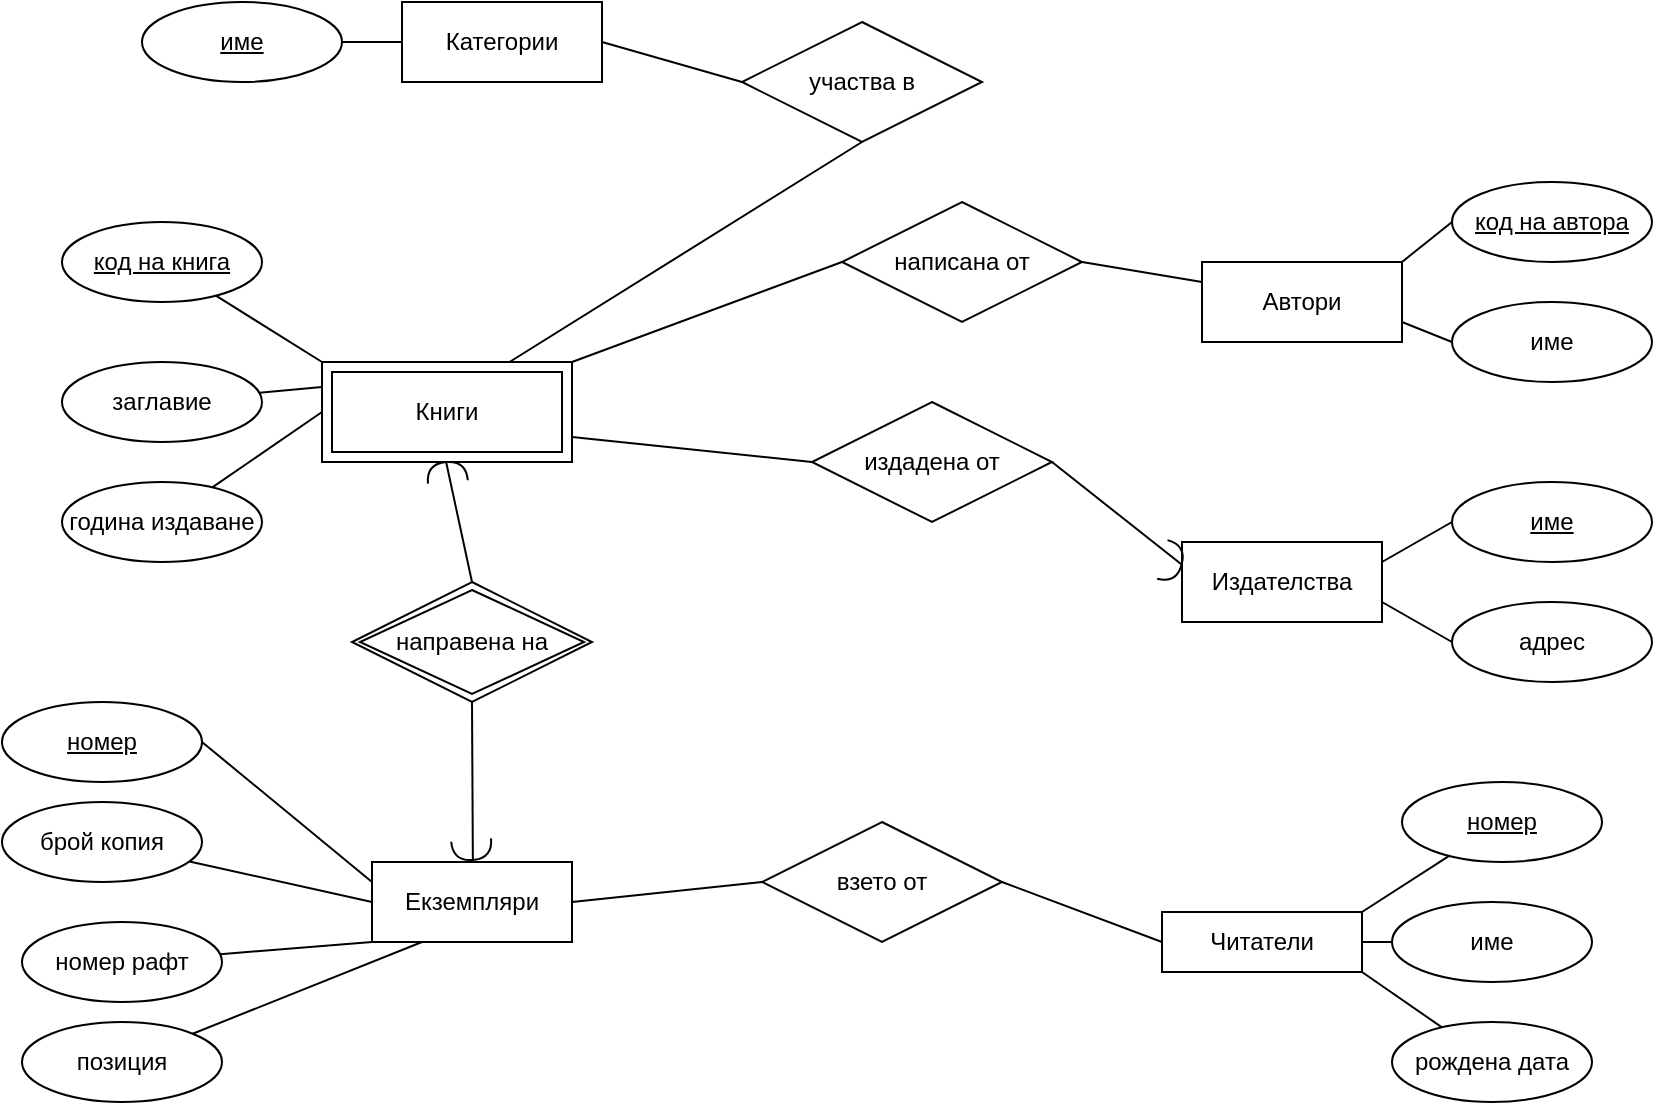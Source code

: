<mxfile>
    <diagram id="f68JfEUZcCV6vCA_yeNn" name="Page-1">
        <mxGraphModel dx="2087" dy="935" grid="1" gridSize="10" guides="1" tooltips="1" connect="1" arrows="1" fold="1" page="1" pageScale="1" pageWidth="850" pageHeight="1100" math="0" shadow="0">
            <root>
                <mxCell id="0"/>
                <mxCell id="1" parent="0"/>
                <mxCell id="22" value="" style="edgeStyle=none;html=1;endArrow=none;endFill=0;exitX=0;exitY=0.25;exitDx=0;exitDy=0;" edge="1" parent="1" source="46" target="3">
                    <mxGeometry relative="1" as="geometry">
                        <mxPoint x="120" y="280" as="sourcePoint"/>
                    </mxGeometry>
                </mxCell>
                <mxCell id="33" style="edgeStyle=none;html=1;exitX=1;exitY=0;exitDx=0;exitDy=0;entryX=0;entryY=0.5;entryDx=0;entryDy=0;endArrow=none;endFill=0;" edge="1" parent="1" source="46" target="32">
                    <mxGeometry relative="1" as="geometry">
                        <mxPoint x="220" y="270" as="sourcePoint"/>
                    </mxGeometry>
                </mxCell>
                <mxCell id="37" style="edgeStyle=none;html=1;entryX=0;entryY=0.5;entryDx=0;entryDy=0;endArrow=none;endFill=0;exitX=1;exitY=0.75;exitDx=0;exitDy=0;" edge="1" parent="1" source="46" target="42">
                    <mxGeometry relative="1" as="geometry">
                        <mxPoint x="220" y="287.692" as="sourcePoint"/>
                    </mxGeometry>
                </mxCell>
                <mxCell id="44" style="edgeStyle=none;html=1;exitX=0.75;exitY=0;exitDx=0;exitDy=0;entryX=0.5;entryY=1;entryDx=0;entryDy=0;endArrow=none;endFill=0;" edge="1" parent="1" source="46" target="43">
                    <mxGeometry relative="1" as="geometry">
                        <mxPoint x="220" y="260" as="sourcePoint"/>
                    </mxGeometry>
                </mxCell>
                <mxCell id="3" value="заглавие" style="ellipse;whiteSpace=wrap;html=1;align=center;" vertex="1" parent="1">
                    <mxGeometry x="-10" y="260" width="100" height="40" as="geometry"/>
                </mxCell>
                <mxCell id="26" style="edgeStyle=none;html=1;entryX=0;entryY=0.5;entryDx=0;entryDy=0;endArrow=none;endFill=0;" edge="1" parent="1" source="4" target="46">
                    <mxGeometry relative="1" as="geometry">
                        <mxPoint x="120" y="300" as="targetPoint"/>
                    </mxGeometry>
                </mxCell>
                <mxCell id="4" value="година издаване" style="ellipse;whiteSpace=wrap;html=1;align=center;" vertex="1" parent="1">
                    <mxGeometry x="-10" y="320" width="100" height="40" as="geometry"/>
                </mxCell>
                <mxCell id="25" style="edgeStyle=none;html=1;entryX=0;entryY=0;entryDx=0;entryDy=0;endArrow=none;endFill=0;" edge="1" parent="1" source="5" target="46">
                    <mxGeometry relative="1" as="geometry">
                        <mxPoint x="120" y="260" as="targetPoint"/>
                    </mxGeometry>
                </mxCell>
                <mxCell id="5" value="код на книга" style="ellipse;whiteSpace=wrap;html=1;align=center;fontStyle=4;" vertex="1" parent="1">
                    <mxGeometry x="-10" y="190" width="100" height="40" as="geometry"/>
                </mxCell>
                <mxCell id="27" style="edgeStyle=none;html=1;exitX=1;exitY=0;exitDx=0;exitDy=0;entryX=0;entryY=0.5;entryDx=0;entryDy=0;endArrow=none;endFill=0;" edge="1" parent="1" source="6" target="7">
                    <mxGeometry relative="1" as="geometry"/>
                </mxCell>
                <mxCell id="28" style="edgeStyle=none;html=1;exitX=1;exitY=0.75;exitDx=0;exitDy=0;entryX=0;entryY=0.5;entryDx=0;entryDy=0;endArrow=none;endFill=0;" edge="1" parent="1" source="6" target="8">
                    <mxGeometry relative="1" as="geometry"/>
                </mxCell>
                <mxCell id="6" value="Автори" style="whiteSpace=wrap;html=1;align=center;" vertex="1" parent="1">
                    <mxGeometry x="560" y="210" width="100" height="40" as="geometry"/>
                </mxCell>
                <mxCell id="7" value="код на автора" style="ellipse;whiteSpace=wrap;html=1;align=center;fontStyle=4;" vertex="1" parent="1">
                    <mxGeometry x="685" y="170" width="100" height="40" as="geometry"/>
                </mxCell>
                <mxCell id="8" value="име" style="ellipse;whiteSpace=wrap;html=1;align=center;" vertex="1" parent="1">
                    <mxGeometry x="685" y="230" width="100" height="40" as="geometry"/>
                </mxCell>
                <mxCell id="9" value="Издателства" style="whiteSpace=wrap;html=1;align=center;" vertex="1" parent="1">
                    <mxGeometry x="550" y="350" width="100" height="40" as="geometry"/>
                </mxCell>
                <mxCell id="30" style="edgeStyle=none;html=1;exitX=0;exitY=0.5;exitDx=0;exitDy=0;entryX=1;entryY=0.75;entryDx=0;entryDy=0;endArrow=none;endFill=0;" edge="1" parent="1" source="10" target="9">
                    <mxGeometry relative="1" as="geometry"/>
                </mxCell>
                <mxCell id="10" value="адрес" style="ellipse;whiteSpace=wrap;html=1;align=center;" vertex="1" parent="1">
                    <mxGeometry x="685" y="380" width="100" height="40" as="geometry"/>
                </mxCell>
                <mxCell id="29" style="edgeStyle=none;html=1;exitX=0;exitY=0.5;exitDx=0;exitDy=0;entryX=1;entryY=0.25;entryDx=0;entryDy=0;endArrow=none;endFill=0;" edge="1" parent="1" source="11" target="9">
                    <mxGeometry relative="1" as="geometry"/>
                </mxCell>
                <mxCell id="11" value="име" style="ellipse;whiteSpace=wrap;html=1;align=center;fontStyle=4;" vertex="1" parent="1">
                    <mxGeometry x="685" y="320" width="100" height="40" as="geometry"/>
                </mxCell>
                <mxCell id="12" value="Читатели" style="whiteSpace=wrap;html=1;align=center;" vertex="1" parent="1">
                    <mxGeometry x="540" y="535" width="100" height="30" as="geometry"/>
                </mxCell>
                <mxCell id="20" style="edgeStyle=none;html=1;entryX=1;entryY=0;entryDx=0;entryDy=0;endArrow=none;endFill=0;" edge="1" parent="1" source="13" target="12">
                    <mxGeometry relative="1" as="geometry">
                        <mxPoint x="785" y="535" as="targetPoint"/>
                    </mxGeometry>
                </mxCell>
                <mxCell id="13" value="номер" style="ellipse;whiteSpace=wrap;html=1;align=center;fontStyle=4;" vertex="1" parent="1">
                    <mxGeometry x="660" y="470" width="100" height="40" as="geometry"/>
                </mxCell>
                <mxCell id="19" style="edgeStyle=none;html=1;endArrow=none;endFill=0;entryX=1;entryY=0.5;entryDx=0;entryDy=0;" edge="1" parent="1" source="14" target="12">
                    <mxGeometry relative="1" as="geometry">
                        <mxPoint x="785" y="550" as="targetPoint"/>
                    </mxGeometry>
                </mxCell>
                <mxCell id="14" value="име" style="ellipse;whiteSpace=wrap;html=1;align=center;" vertex="1" parent="1">
                    <mxGeometry x="655" y="530" width="100" height="40" as="geometry"/>
                </mxCell>
                <mxCell id="21" style="edgeStyle=none;html=1;entryX=1;entryY=1;entryDx=0;entryDy=0;endArrow=none;endFill=0;" edge="1" parent="1" source="15" target="12">
                    <mxGeometry relative="1" as="geometry">
                        <mxPoint x="785" y="565" as="targetPoint"/>
                    </mxGeometry>
                </mxCell>
                <mxCell id="15" value="рождена дата" style="ellipse;whiteSpace=wrap;html=1;align=center;" vertex="1" parent="1">
                    <mxGeometry x="655" y="590" width="100" height="40" as="geometry"/>
                </mxCell>
                <mxCell id="16" value="Категории" style="whiteSpace=wrap;html=1;align=center;" vertex="1" parent="1">
                    <mxGeometry x="160" y="80" width="100" height="40" as="geometry"/>
                </mxCell>
                <mxCell id="31" style="edgeStyle=none;html=1;exitX=1;exitY=0.5;exitDx=0;exitDy=0;entryX=0;entryY=0.5;entryDx=0;entryDy=0;endArrow=none;endFill=0;" edge="1" parent="1" source="18" target="16">
                    <mxGeometry relative="1" as="geometry"/>
                </mxCell>
                <mxCell id="18" value="име" style="ellipse;whiteSpace=wrap;html=1;align=center;fontStyle=4;" vertex="1" parent="1">
                    <mxGeometry x="30" y="80" width="100" height="40" as="geometry"/>
                </mxCell>
                <mxCell id="34" style="edgeStyle=none;html=1;entryX=0;entryY=0.25;entryDx=0;entryDy=0;endArrow=none;endFill=0;exitX=1;exitY=0.5;exitDx=0;exitDy=0;" edge="1" parent="1" source="32" target="6">
                    <mxGeometry relative="1" as="geometry"/>
                </mxCell>
                <mxCell id="32" value="написана от" style="shape=rhombus;perimeter=rhombusPerimeter;whiteSpace=wrap;html=1;align=center;" vertex="1" parent="1">
                    <mxGeometry x="380" y="180" width="120" height="60" as="geometry"/>
                </mxCell>
                <mxCell id="39" value="" style="shape=requiredInterface;html=1;verticalLabelPosition=bottom;sketch=0;rotation=15;" vertex="1" parent="1">
                    <mxGeometry x="540" y="350" width="10" height="20" as="geometry"/>
                </mxCell>
                <mxCell id="40" value="" style="endArrow=none;html=1;rounded=0;entryX=1;entryY=0.5;entryDx=0;entryDy=0;entryPerimeter=0;exitX=1;exitY=0.5;exitDx=0;exitDy=0;" edge="1" target="39" parent="1" source="42">
                    <mxGeometry relative="1" as="geometry">
                        <mxPoint x="390" y="410" as="sourcePoint"/>
                        <mxPoint x="460" y="410" as="targetPoint"/>
                    </mxGeometry>
                </mxCell>
                <mxCell id="42" value="издадена от" style="shape=rhombus;perimeter=rhombusPerimeter;whiteSpace=wrap;html=1;align=center;" vertex="1" parent="1">
                    <mxGeometry x="365" y="280" width="120" height="60" as="geometry"/>
                </mxCell>
                <mxCell id="45" style="edgeStyle=none;html=1;exitX=0;exitY=0.5;exitDx=0;exitDy=0;entryX=1;entryY=0.5;entryDx=0;entryDy=0;endArrow=none;endFill=0;" edge="1" parent="1" source="43" target="16">
                    <mxGeometry relative="1" as="geometry"/>
                </mxCell>
                <mxCell id="43" value="участва в" style="shape=rhombus;perimeter=rhombusPerimeter;whiteSpace=wrap;html=1;align=center;" vertex="1" parent="1">
                    <mxGeometry x="330" y="90" width="120" height="60" as="geometry"/>
                </mxCell>
                <mxCell id="46" value="Книги" style="shape=ext;margin=3;double=1;whiteSpace=wrap;html=1;align=center;" vertex="1" parent="1">
                    <mxGeometry x="120" y="260" width="125" height="50" as="geometry"/>
                </mxCell>
                <mxCell id="60" style="edgeStyle=none;html=1;entryX=0;entryY=0.5;entryDx=0;entryDy=0;endArrow=none;endFill=0;exitX=1;exitY=0.5;exitDx=0;exitDy=0;" edge="1" parent="1" source="47" target="59">
                    <mxGeometry relative="1" as="geometry"/>
                </mxCell>
                <mxCell id="47" value="Екземпляри" style="whiteSpace=wrap;html=1;align=center;" vertex="1" parent="1">
                    <mxGeometry x="145" y="510" width="100" height="40" as="geometry"/>
                </mxCell>
                <mxCell id="49" style="edgeStyle=none;html=1;entryX=0;entryY=0.25;entryDx=0;entryDy=0;endArrow=none;endFill=0;exitX=1;exitY=0.5;exitDx=0;exitDy=0;" edge="1" parent="1" source="48" target="47">
                    <mxGeometry relative="1" as="geometry">
                        <mxPoint x="74.1" y="463.777" as="sourcePoint"/>
                    </mxGeometry>
                </mxCell>
                <mxCell id="48" value="номер" style="ellipse;whiteSpace=wrap;html=1;align=center;fontStyle=4;" vertex="1" parent="1">
                    <mxGeometry x="-40" y="430" width="100" height="40" as="geometry"/>
                </mxCell>
                <mxCell id="51" style="edgeStyle=none;html=1;entryX=0;entryY=0.5;entryDx=0;entryDy=0;endArrow=none;endFill=0;" edge="1" parent="1" source="50" target="47">
                    <mxGeometry relative="1" as="geometry"/>
                </mxCell>
                <mxCell id="50" value="брой копия" style="ellipse;whiteSpace=wrap;html=1;align=center;" vertex="1" parent="1">
                    <mxGeometry x="-40" y="480" width="100" height="40" as="geometry"/>
                </mxCell>
                <mxCell id="52" value="направена на" style="shape=rhombus;double=1;perimeter=rhombusPerimeter;whiteSpace=wrap;html=1;align=center;" vertex="1" parent="1">
                    <mxGeometry x="135" y="370" width="120" height="60" as="geometry"/>
                </mxCell>
                <mxCell id="56" style="edgeStyle=none;html=1;entryX=0;entryY=1;entryDx=0;entryDy=0;endArrow=none;endFill=0;" edge="1" parent="1" source="55" target="47">
                    <mxGeometry relative="1" as="geometry"/>
                </mxCell>
                <mxCell id="55" value="номер рафт" style="ellipse;whiteSpace=wrap;html=1;align=center;" vertex="1" parent="1">
                    <mxGeometry x="-30" y="540" width="100" height="40" as="geometry"/>
                </mxCell>
                <mxCell id="58" style="edgeStyle=none;html=1;entryX=0.25;entryY=1;entryDx=0;entryDy=0;endArrow=none;endFill=0;" edge="1" parent="1" source="57" target="47">
                    <mxGeometry relative="1" as="geometry"/>
                </mxCell>
                <mxCell id="57" value="позиция" style="ellipse;whiteSpace=wrap;html=1;align=center;" vertex="1" parent="1">
                    <mxGeometry x="-30" y="590" width="100" height="40" as="geometry"/>
                </mxCell>
                <mxCell id="61" style="edgeStyle=none;html=1;exitX=1;exitY=0.5;exitDx=0;exitDy=0;entryX=0;entryY=0.5;entryDx=0;entryDy=0;endArrow=none;endFill=0;" edge="1" parent="1" source="59" target="12">
                    <mxGeometry relative="1" as="geometry"/>
                </mxCell>
                <mxCell id="59" value="взето от" style="shape=rhombus;perimeter=rhombusPerimeter;whiteSpace=wrap;html=1;align=center;" vertex="1" parent="1">
                    <mxGeometry x="340" y="490" width="120" height="60" as="geometry"/>
                </mxCell>
                <mxCell id="62" value="" style="shape=requiredInterface;html=1;verticalLabelPosition=bottom;sketch=0;rotation=-95;" vertex="1" parent="1">
                    <mxGeometry x="177.5" y="305" width="10" height="20" as="geometry"/>
                </mxCell>
                <mxCell id="63" value="" style="endArrow=none;html=1;rounded=0;entryX=1;entryY=0.5;entryDx=0;entryDy=0;entryPerimeter=0;exitX=0.5;exitY=0;exitDx=0;exitDy=0;" edge="1" target="62" parent="1" source="52">
                    <mxGeometry relative="1" as="geometry">
                        <mxPoint x="240" y="360" as="sourcePoint"/>
                        <mxPoint x="310" y="360" as="targetPoint"/>
                    </mxGeometry>
                </mxCell>
                <mxCell id="64" value="" style="shape=requiredInterface;html=1;verticalLabelPosition=bottom;sketch=0;rotation=85;" vertex="1" parent="1">
                    <mxGeometry x="190" y="494" width="10" height="20" as="geometry"/>
                </mxCell>
                <mxCell id="65" value="" style="endArrow=none;html=1;rounded=0;entryX=1;entryY=0.5;entryDx=0;entryDy=0;entryPerimeter=0;exitX=0.5;exitY=1;exitDx=0;exitDy=0;" edge="1" target="64" parent="1" source="52">
                    <mxGeometry relative="1" as="geometry">
                        <mxPoint x="310" y="410" as="sourcePoint"/>
                        <mxPoint x="380" y="410" as="targetPoint"/>
                    </mxGeometry>
                </mxCell>
            </root>
        </mxGraphModel>
    </diagram>
</mxfile>